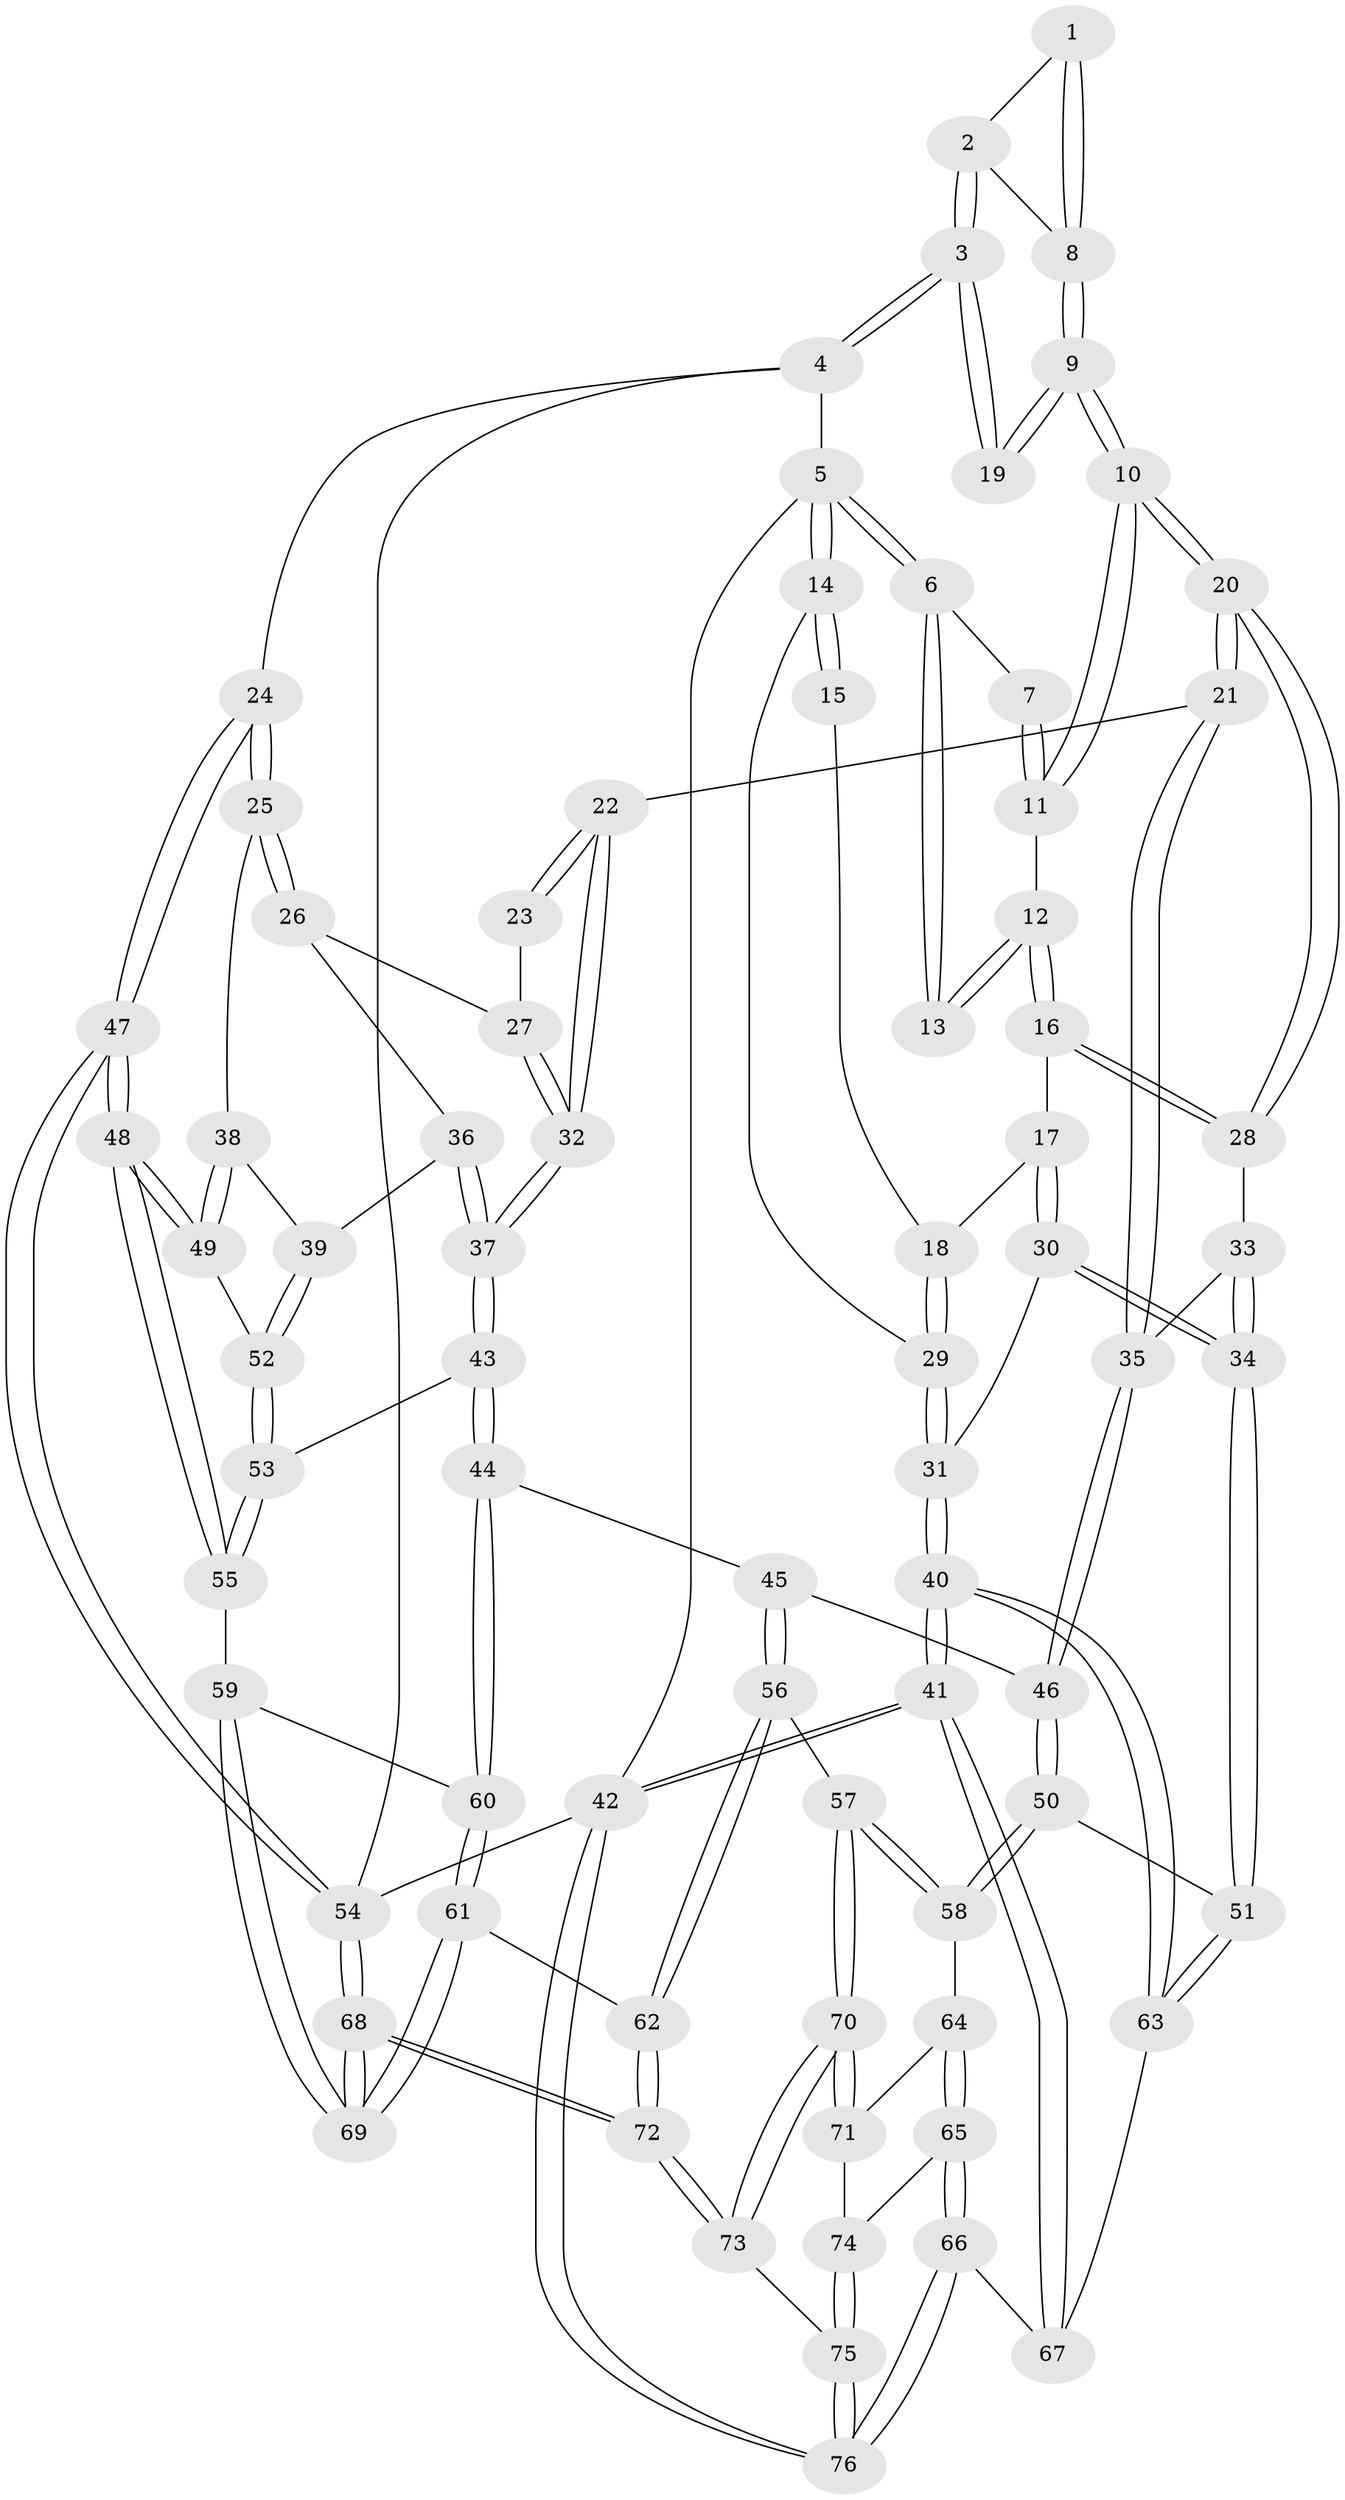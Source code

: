 // Generated by graph-tools (version 1.1) at 2025/02/03/09/25 05:02:16]
// undirected, 76 vertices, 187 edges
graph export_dot {
graph [start="1"]
  node [color=gray90,style=filled];
  1 [pos="+0.5776369779059476+0"];
  2 [pos="+1+0"];
  3 [pos="+1+0"];
  4 [pos="+1+0"];
  5 [pos="+0+0"];
  6 [pos="+0.24732571224776445+0"];
  7 [pos="+0.3223892309216048+0"];
  8 [pos="+0.5280170484471737+0.1679577731864575"];
  9 [pos="+0.5188720245291409+0.19986751578703765"];
  10 [pos="+0.5052577193292542+0.21745006179938947"];
  11 [pos="+0.4475192956106769+0.19796587562270768"];
  12 [pos="+0.3054607236638606+0.2018998197508218"];
  13 [pos="+0.22726959880677064+0.13454184913735054"];
  14 [pos="+0+0.13121035693774047"];
  15 [pos="+0.18011262723888286+0.14771305966148351"];
  16 [pos="+0.25078232238119685+0.3349249686988217"];
  17 [pos="+0.12949110821817175+0.32670192032123835"];
  18 [pos="+0.11789391551111733+0.31563298212682944"];
  19 [pos="+0.8176308397507056+0.11001353829968899"];
  20 [pos="+0.5491081739383636+0.34022825302271237"];
  21 [pos="+0.5639911417312587+0.37366185196610485"];
  22 [pos="+0.6107491830881063+0.38115775150478565"];
  23 [pos="+0.7634793052993959+0.26680233859417024"];
  24 [pos="+1+0.2444552400733161"];
  25 [pos="+1+0.2939437126317355"];
  26 [pos="+1+0.3451595052211102"];
  27 [pos="+0.8817465939578862+0.34725444807738887"];
  28 [pos="+0.2580485287390387+0.3591021006197115"];
  29 [pos="+0+0.20253332810557112"];
  30 [pos="+0.0918406284793636+0.5048241195604563"];
  31 [pos="+0+0.4637355584697649"];
  32 [pos="+0.7172640954604251+0.4543847690872129"];
  33 [pos="+0.26189535466284036+0.3857753239076992"];
  34 [pos="+0.23307057005868398+0.588331827153089"];
  35 [pos="+0.5375339037319513+0.4116862754292376"];
  36 [pos="+0.872616412324294+0.4961445077116855"];
  37 [pos="+0.7675405634478933+0.5304731390677698"];
  38 [pos="+1+0.48696508137267863"];
  39 [pos="+0.9346757478641047+0.5558209391310717"];
  40 [pos="+0+0.8144206280733804"];
  41 [pos="+0+1"];
  42 [pos="+0+1"];
  43 [pos="+0.7676655990718952+0.555853007488865"];
  44 [pos="+0.7397863509599881+0.6093458916157788"];
  45 [pos="+0.586175408089521+0.6059936493238572"];
  46 [pos="+0.4886248865349142+0.5100764712449543"];
  47 [pos="+1+0.8066123608658494"];
  48 [pos="+1+0.774558691169697"];
  49 [pos="+0.9715649218576045+0.6070106637761201"];
  50 [pos="+0.3360733139616558+0.6336088551617193"];
  51 [pos="+0.25772063569835113+0.627685258730625"];
  52 [pos="+0.939969488252733+0.5847443356254837"];
  53 [pos="+0.8622380969244873+0.6142856293957966"];
  54 [pos="+1+1"];
  55 [pos="+0.9210733278359872+0.765424278061527"];
  56 [pos="+0.616693316006875+0.8148131535024111"];
  57 [pos="+0.5546276098483601+0.8192855208184547"];
  58 [pos="+0.47269892091826854+0.8028186279781692"];
  59 [pos="+0.887224253840622+0.7763167296108175"];
  60 [pos="+0.7269286320066408+0.7640238210364556"];
  61 [pos="+0.6783463978568672+0.8011256675867034"];
  62 [pos="+0.6441861475248164+0.82075003708289"];
  63 [pos="+0.25339724741081887+0.6332725803809266"];
  64 [pos="+0.4360812232934605+0.8558275716338293"];
  65 [pos="+0.3713367318363234+0.9204468794728756"];
  66 [pos="+0.24580653701266966+1"];
  67 [pos="+0.22193811342058495+0.7525266347380288"];
  68 [pos="+0.8887963389943292+1"];
  69 [pos="+0.8515469159876191+0.931025253173963"];
  70 [pos="+0.5176849218963795+1"];
  71 [pos="+0.4701165760137501+0.9802165834049681"];
  72 [pos="+0.7713518564529749+1"];
  73 [pos="+0.5569460981141765+1"];
  74 [pos="+0.4349581896674451+0.9876146768555107"];
  75 [pos="+0.43964657010692254+1"];
  76 [pos="+0.07743216746432834+1"];
  1 -- 2;
  1 -- 8;
  1 -- 8;
  2 -- 3;
  2 -- 3;
  2 -- 8;
  3 -- 4;
  3 -- 4;
  3 -- 19;
  3 -- 19;
  4 -- 5;
  4 -- 24;
  4 -- 54;
  5 -- 6;
  5 -- 6;
  5 -- 14;
  5 -- 14;
  5 -- 42;
  6 -- 7;
  6 -- 13;
  6 -- 13;
  7 -- 11;
  7 -- 11;
  8 -- 9;
  8 -- 9;
  9 -- 10;
  9 -- 10;
  9 -- 19;
  9 -- 19;
  10 -- 11;
  10 -- 11;
  10 -- 20;
  10 -- 20;
  11 -- 12;
  12 -- 13;
  12 -- 13;
  12 -- 16;
  12 -- 16;
  14 -- 15;
  14 -- 15;
  14 -- 29;
  15 -- 18;
  16 -- 17;
  16 -- 28;
  16 -- 28;
  17 -- 18;
  17 -- 30;
  17 -- 30;
  18 -- 29;
  18 -- 29;
  20 -- 21;
  20 -- 21;
  20 -- 28;
  20 -- 28;
  21 -- 22;
  21 -- 35;
  21 -- 35;
  22 -- 23;
  22 -- 23;
  22 -- 32;
  22 -- 32;
  23 -- 27;
  24 -- 25;
  24 -- 25;
  24 -- 47;
  24 -- 47;
  25 -- 26;
  25 -- 26;
  25 -- 38;
  26 -- 27;
  26 -- 36;
  27 -- 32;
  27 -- 32;
  28 -- 33;
  29 -- 31;
  29 -- 31;
  30 -- 31;
  30 -- 34;
  30 -- 34;
  31 -- 40;
  31 -- 40;
  32 -- 37;
  32 -- 37;
  33 -- 34;
  33 -- 34;
  33 -- 35;
  34 -- 51;
  34 -- 51;
  35 -- 46;
  35 -- 46;
  36 -- 37;
  36 -- 37;
  36 -- 39;
  37 -- 43;
  37 -- 43;
  38 -- 39;
  38 -- 49;
  38 -- 49;
  39 -- 52;
  39 -- 52;
  40 -- 41;
  40 -- 41;
  40 -- 63;
  40 -- 63;
  41 -- 42;
  41 -- 42;
  41 -- 67;
  41 -- 67;
  42 -- 76;
  42 -- 76;
  42 -- 54;
  43 -- 44;
  43 -- 44;
  43 -- 53;
  44 -- 45;
  44 -- 60;
  44 -- 60;
  45 -- 46;
  45 -- 56;
  45 -- 56;
  46 -- 50;
  46 -- 50;
  47 -- 48;
  47 -- 48;
  47 -- 54;
  47 -- 54;
  48 -- 49;
  48 -- 49;
  48 -- 55;
  48 -- 55;
  49 -- 52;
  50 -- 51;
  50 -- 58;
  50 -- 58;
  51 -- 63;
  51 -- 63;
  52 -- 53;
  52 -- 53;
  53 -- 55;
  53 -- 55;
  54 -- 68;
  54 -- 68;
  55 -- 59;
  56 -- 57;
  56 -- 62;
  56 -- 62;
  57 -- 58;
  57 -- 58;
  57 -- 70;
  57 -- 70;
  58 -- 64;
  59 -- 60;
  59 -- 69;
  59 -- 69;
  60 -- 61;
  60 -- 61;
  61 -- 62;
  61 -- 69;
  61 -- 69;
  62 -- 72;
  62 -- 72;
  63 -- 67;
  64 -- 65;
  64 -- 65;
  64 -- 71;
  65 -- 66;
  65 -- 66;
  65 -- 74;
  66 -- 67;
  66 -- 76;
  66 -- 76;
  68 -- 69;
  68 -- 69;
  68 -- 72;
  68 -- 72;
  70 -- 71;
  70 -- 71;
  70 -- 73;
  70 -- 73;
  71 -- 74;
  72 -- 73;
  72 -- 73;
  73 -- 75;
  74 -- 75;
  74 -- 75;
  75 -- 76;
  75 -- 76;
}
